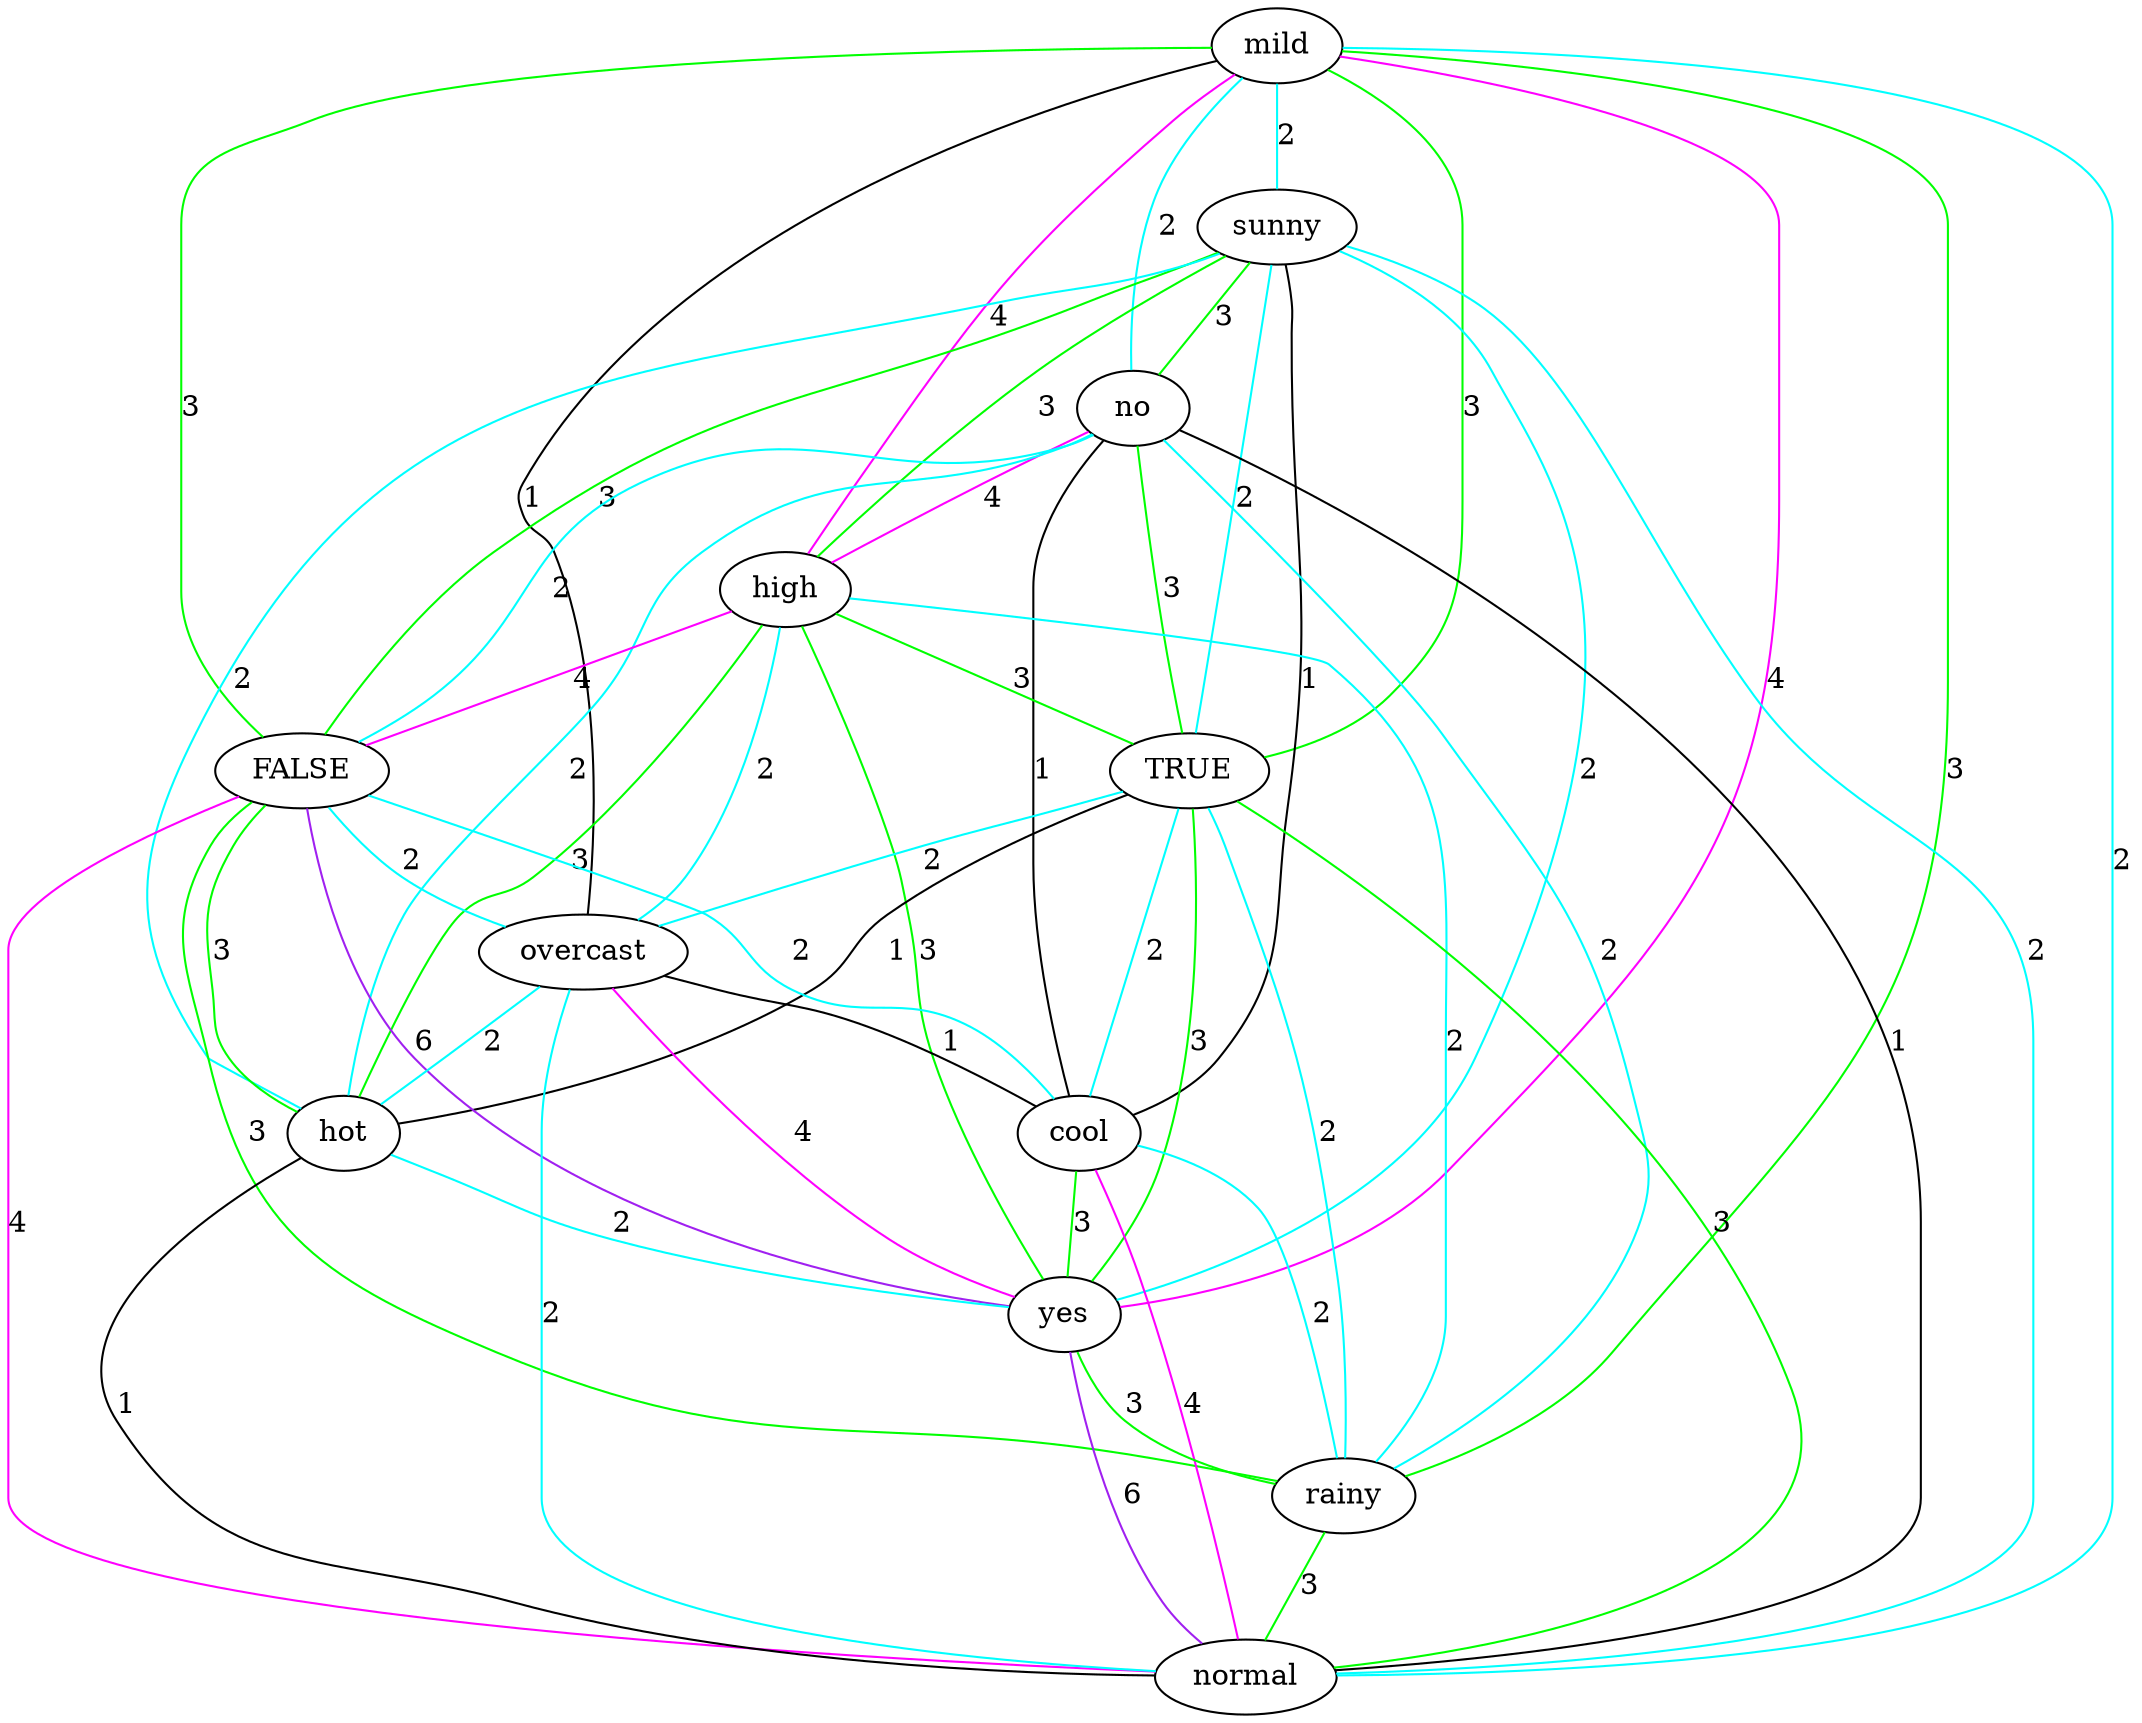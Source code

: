strict graph "" {
mild;
sunny;
no;
high;
TRUE;
FALSE;
overcast;
hot;
cool;
yes;
rainy;
normal;
mild -- FALSE  [color=green, label=3];
mild -- overcast  [color=black, label=1];
mild -- sunny  [color=cyan, label=2];
mild -- no  [color=cyan, label=2];
mild -- rainy  [color=green, label=3];
mild -- yes  [color=magenta, label=4];
mild -- high  [color=magenta, label=4];
mild -- TRUE  [color=green, label=3];
mild -- normal  [color=cyan, label=2];
sunny -- FALSE  [color=green, label=3];
sunny -- hot  [color=cyan, label=2];
sunny -- TRUE  [color=cyan, label=2];
sunny -- cool  [color=black, label=1];
sunny -- high  [color=green, label=3];
sunny -- yes  [color=cyan, label=2];
sunny -- no  [color=green, label=3];
sunny -- normal  [color=cyan, label=2];
no -- FALSE  [color=cyan, label=2];
no -- hot  [color=cyan, label=2];
no -- cool  [color=black, label=1];
no -- high  [color=magenta, label=4];
no -- TRUE  [color=green, label=3];
no -- normal  [color=black, label=1];
no -- rainy  [color=cyan, label=2];
high -- FALSE  [color=magenta, label=4];
high -- overcast  [color=cyan, label=2];
high -- hot  [color=green, label=3];
high -- TRUE  [color=green, label=3];
high -- yes  [color=green, label=3];
high -- rainy  [color=cyan, label=2];
TRUE -- hot  [color=black, label=1];
TRUE -- cool  [color=cyan, label=2];
TRUE -- yes  [color=green, label=3];
TRUE -- overcast  [color=cyan, label=2];
TRUE -- normal  [color=green, label=3];
TRUE -- rainy  [color=cyan, label=2];
FALSE -- hot  [color=green, label=3];
FALSE -- cool  [color=cyan, label=2];
FALSE -- yes  [color=purple, label=6];
FALSE -- overcast  [color=cyan, label=2];
FALSE -- normal  [color=magenta, label=4];
FALSE -- rainy  [color=green, label=3];
overcast -- hot  [color=cyan, label=2];
overcast -- cool  [color=black, label=1];
overcast -- normal  [color=cyan, label=2];
overcast -- yes  [color=magenta, label=4];
hot -- yes  [color=cyan, label=2];
hot -- normal  [color=black, label=1];
cool -- rainy  [color=cyan, label=2];
cool -- yes  [color=green, label=3];
cool -- normal  [color=magenta, label=4];
yes -- rainy  [color=green, label=3];
yes -- normal  [color=purple, label=6];
rainy -- normal  [color=green, label=3];
}
